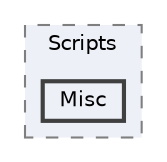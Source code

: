 digraph "Bloberts/Scripts/Misc"
{
 // LATEX_PDF_SIZE
  bgcolor="transparent";
  edge [fontname=Helvetica,fontsize=10,labelfontname=Helvetica,labelfontsize=10];
  node [fontname=Helvetica,fontsize=10,shape=box,height=0.2,width=0.4];
  compound=true
  subgraph clusterdir_b017b23b6c166943dedabb93b8dc1c36 {
    graph [ bgcolor="#edf0f7", pencolor="grey50", label="Scripts", fontname=Helvetica,fontsize=10 style="filled,dashed", URL="dir_b017b23b6c166943dedabb93b8dc1c36.html",tooltip=""]
  dir_78707f2f334e1eeef70f70861b156589 [label="Misc", fillcolor="#edf0f7", color="grey25", style="filled,bold", URL="dir_78707f2f334e1eeef70f70861b156589.html",tooltip=""];
  }
}

